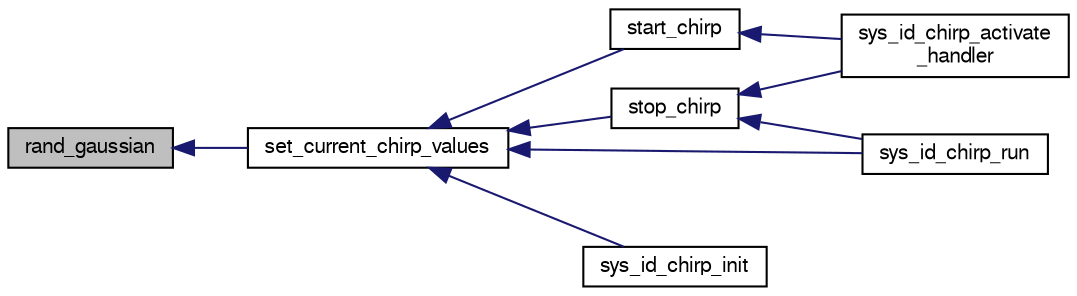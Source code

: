 digraph "rand_gaussian"
{
  edge [fontname="FreeSans",fontsize="10",labelfontname="FreeSans",labelfontsize="10"];
  node [fontname="FreeSans",fontsize="10",shape=record];
  rankdir="LR";
  Node1 [label="rand_gaussian",height=0.2,width=0.4,color="black", fillcolor="grey75", style="filled", fontcolor="black"];
  Node1 -> Node2 [dir="back",color="midnightblue",fontsize="10",style="solid",fontname="FreeSans"];
  Node2 [label="set_current_chirp_values",height=0.2,width=0.4,color="black", fillcolor="white", style="filled",URL="$sys__id__chirp_8c.html#ab58514cddee23e1a72d465763b68f90f"];
  Node2 -> Node3 [dir="back",color="midnightblue",fontsize="10",style="solid",fontname="FreeSans"];
  Node3 [label="start_chirp",height=0.2,width=0.4,color="black", fillcolor="white", style="filled",URL="$sys__id__chirp_8c.html#adcb98efd2f03586518ffbb29f2d24100"];
  Node3 -> Node4 [dir="back",color="midnightblue",fontsize="10",style="solid",fontname="FreeSans"];
  Node4 [label="sys_id_chirp_activate\l_handler",height=0.2,width=0.4,color="black", fillcolor="white", style="filled",URL="$sys__id__chirp_8h.html#a5231f5464d0fb971765403cf0660e84b"];
  Node2 -> Node5 [dir="back",color="midnightblue",fontsize="10",style="solid",fontname="FreeSans"];
  Node5 [label="stop_chirp",height=0.2,width=0.4,color="black", fillcolor="white", style="filled",URL="$sys__id__chirp_8c.html#a97959e77b226051e613b196f0cf9f7e7"];
  Node5 -> Node4 [dir="back",color="midnightblue",fontsize="10",style="solid",fontname="FreeSans"];
  Node5 -> Node6 [dir="back",color="midnightblue",fontsize="10",style="solid",fontname="FreeSans"];
  Node6 [label="sys_id_chirp_run",height=0.2,width=0.4,color="black", fillcolor="white", style="filled",URL="$sys__id__chirp_8h.html#a7a6c12c89f553927efebc882475406ac"];
  Node2 -> Node7 [dir="back",color="midnightblue",fontsize="10",style="solid",fontname="FreeSans"];
  Node7 [label="sys_id_chirp_init",height=0.2,width=0.4,color="black", fillcolor="white", style="filled",URL="$sys__id__chirp_8h.html#aecab88b97c35be3430f78b20150b0733"];
  Node2 -> Node6 [dir="back",color="midnightblue",fontsize="10",style="solid",fontname="FreeSans"];
}
